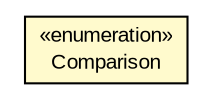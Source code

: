 #!/usr/local/bin/dot
#
# Class diagram 
# Generated by UMLGraph version 5.3 (http://www.umlgraph.org/)
#

digraph G {
	edge [fontname="arial",fontsize=10,labelfontname="arial",labelfontsize=10];
	node [fontname="arial",fontsize=10,shape=plaintext];
	nodesep=0.25;
	ranksep=0.5;
	// context.arch.discoverer.query.comparison.ValueComparison.Comparison
	c89622 [label=<<table title="context.arch.discoverer.query.comparison.ValueComparison.Comparison" border="0" cellborder="1" cellspacing="0" cellpadding="2" port="p" bgcolor="lemonChiffon" href="./ValueComparison.Comparison.html">
		<tr><td><table border="0" cellspacing="0" cellpadding="1">
<tr><td align="center" balign="center"> &#171;enumeration&#187; </td></tr>
<tr><td align="center" balign="center"> Comparison </td></tr>
		</table></td></tr>
		</table>>, fontname="arial", fontcolor="black", fontsize=10.0];
}

